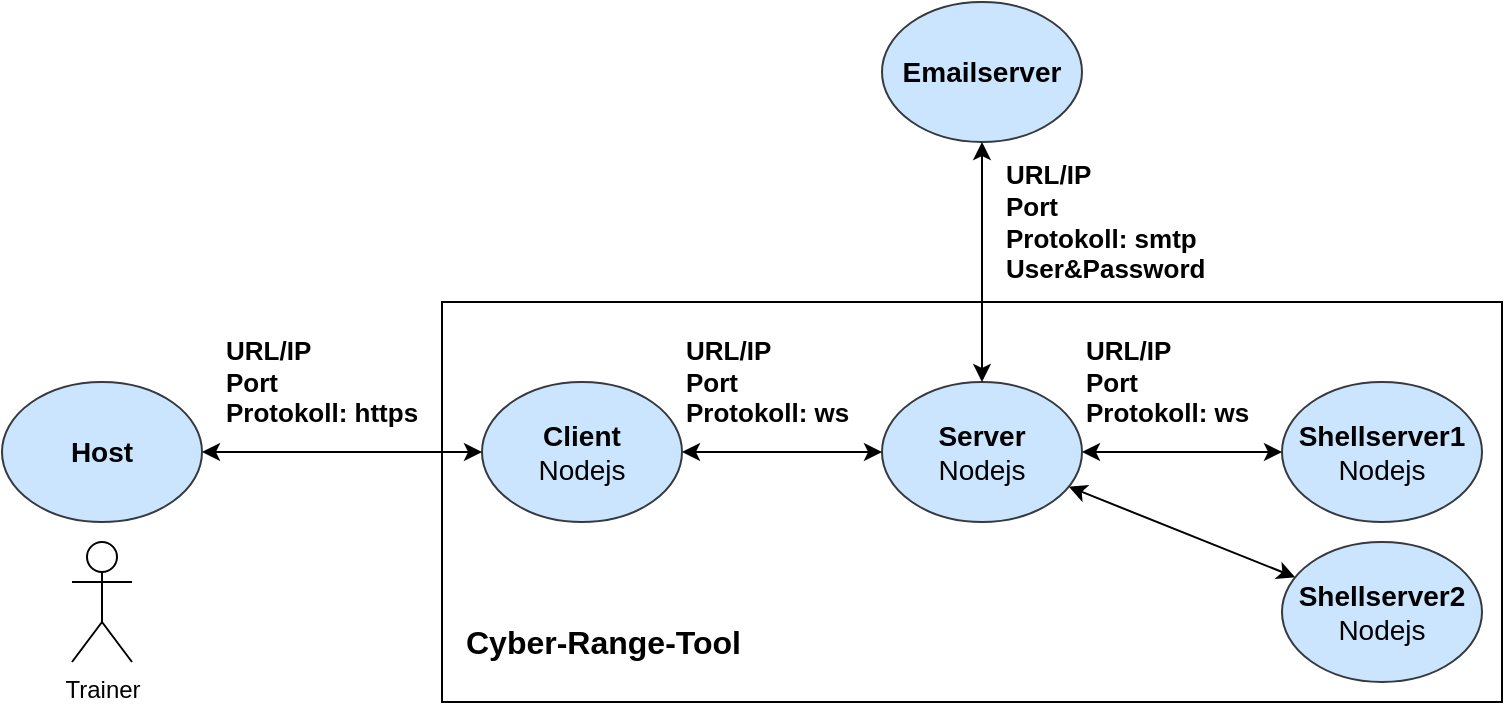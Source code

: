 <mxfile version="14.9.6" type="device"><diagram id="2QJbeIfYPrJ_KE-8LGee" name="Page-1"><mxGraphModel dx="1086" dy="816" grid="1" gridSize="10" guides="1" tooltips="1" connect="1" arrows="1" fold="1" page="1" pageScale="1" pageWidth="1169" pageHeight="1654" math="0" shadow="0"><root><mxCell id="0"/><mxCell id="1" parent="0"/><mxCell id="g5fNu_kYq-rNJAf_uYWs-2" value="Trainer" style="shape=umlActor;verticalLabelPosition=bottom;verticalAlign=top;html=1;outlineConnect=0;" parent="1" vertex="1"><mxGeometry x="215" y="360" width="30" height="60" as="geometry"/></mxCell><mxCell id="g5fNu_kYq-rNJAf_uYWs-3" value="&lt;b&gt;&lt;font style=&quot;font-size: 14px&quot;&gt;Host&lt;/font&gt;&lt;/b&gt;" style="ellipse;whiteSpace=wrap;html=1;fillColor=#cce5ff;strokeColor=#36393d;" parent="1" vertex="1"><mxGeometry x="180" y="280" width="100" height="70" as="geometry"/></mxCell><mxCell id="g5fNu_kYq-rNJAf_uYWs-5" value="" style="rounded=0;whiteSpace=wrap;html=1;" parent="1" vertex="1"><mxGeometry x="400" y="240" width="530" height="200" as="geometry"/></mxCell><mxCell id="g5fNu_kYq-rNJAf_uYWs-4" value="&lt;font style=&quot;font-size: 14px&quot;&gt;&lt;b&gt;Client&lt;/b&gt;&lt;br&gt;Nodejs&lt;br&gt;&lt;/font&gt;" style="ellipse;whiteSpace=wrap;html=1;fillColor=#cce5ff;strokeColor=#36393d;" parent="1" vertex="1"><mxGeometry x="420" y="280" width="100" height="70" as="geometry"/></mxCell><mxCell id="g5fNu_kYq-rNJAf_uYWs-6" value="&lt;b&gt;&lt;font style=&quot;font-size: 14px&quot;&gt;Server&lt;br&gt;&lt;/font&gt;&lt;/b&gt;&lt;span style=&quot;font-size: 14px&quot;&gt;Nodejs&lt;/span&gt;&lt;b&gt;&lt;font style=&quot;font-size: 14px&quot;&gt;&lt;br&gt;&lt;/font&gt;&lt;/b&gt;" style="ellipse;whiteSpace=wrap;html=1;fillColor=#cce5ff;strokeColor=#36393d;" parent="1" vertex="1"><mxGeometry x="620" y="280" width="100" height="70" as="geometry"/></mxCell><mxCell id="g5fNu_kYq-rNJAf_uYWs-7" value="&lt;b&gt;&lt;font style=&quot;font-size: 14px&quot;&gt;Shellserver1&lt;br&gt;&lt;/font&gt;&lt;/b&gt;&lt;span style=&quot;font-size: 14px&quot;&gt;Nodejs&lt;/span&gt;&lt;b&gt;&lt;font style=&quot;font-size: 14px&quot;&gt;&lt;br&gt;&lt;/font&gt;&lt;/b&gt;" style="ellipse;whiteSpace=wrap;html=1;fillColor=#cce5ff;strokeColor=#36393d;" parent="1" vertex="1"><mxGeometry x="820" y="280" width="100" height="70" as="geometry"/></mxCell><mxCell id="g5fNu_kYq-rNJAf_uYWs-8" value="&lt;b&gt;&lt;font style=&quot;font-size: 14px&quot;&gt;Shellserver2&lt;br&gt;&lt;/font&gt;&lt;/b&gt;&lt;span style=&quot;font-size: 14px&quot;&gt;Nodejs&lt;/span&gt;&lt;b&gt;&lt;font style=&quot;font-size: 14px&quot;&gt;&lt;br&gt;&lt;/font&gt;&lt;/b&gt;" style="ellipse;whiteSpace=wrap;html=1;fillColor=#cce5ff;strokeColor=#36393d;" parent="1" vertex="1"><mxGeometry x="820" y="360" width="100" height="70" as="geometry"/></mxCell><mxCell id="g5fNu_kYq-rNJAf_uYWs-9" value="" style="endArrow=classic;startArrow=classic;html=1;" parent="1" source="g5fNu_kYq-rNJAf_uYWs-3" target="g5fNu_kYq-rNJAf_uYWs-4" edge="1"><mxGeometry width="50" height="50" relative="1" as="geometry"><mxPoint x="690" y="570" as="sourcePoint"/><mxPoint x="740" y="520" as="targetPoint"/></mxGeometry></mxCell><mxCell id="g5fNu_kYq-rNJAf_uYWs-10" value="" style="endArrow=classic;startArrow=classic;html=1;" parent="1" source="g5fNu_kYq-rNJAf_uYWs-6" target="g5fNu_kYq-rNJAf_uYWs-4" edge="1"><mxGeometry width="50" height="50" relative="1" as="geometry"><mxPoint x="330" y="325" as="sourcePoint"/><mxPoint x="460" y="314" as="targetPoint"/></mxGeometry></mxCell><mxCell id="g5fNu_kYq-rNJAf_uYWs-11" value="" style="endArrow=classic;startArrow=classic;html=1;" parent="1" source="g5fNu_kYq-rNJAf_uYWs-6" target="g5fNu_kYq-rNJAf_uYWs-7" edge="1"><mxGeometry width="50" height="50" relative="1" as="geometry"><mxPoint x="600.055" y="321.499" as="sourcePoint"/><mxPoint x="539.932" y="323.335" as="targetPoint"/></mxGeometry></mxCell><mxCell id="g5fNu_kYq-rNJAf_uYWs-12" value="&lt;b&gt;&lt;font style=&quot;font-size: 14px&quot;&gt;Emailserver&lt;/font&gt;&lt;/b&gt;" style="ellipse;whiteSpace=wrap;html=1;fillColor=#cce5ff;strokeColor=#36393d;" parent="1" vertex="1"><mxGeometry x="620" y="90" width="100" height="70" as="geometry"/></mxCell><mxCell id="g5fNu_kYq-rNJAf_uYWs-13" value="" style="endArrow=classic;startArrow=classic;html=1;" parent="1" source="g5fNu_kYq-rNJAf_uYWs-6" target="g5fNu_kYq-rNJAf_uYWs-8" edge="1"><mxGeometry width="50" height="50" relative="1" as="geometry"><mxPoint x="719.945" y="321.499" as="sourcePoint"/><mxPoint x="780.068" y="323.335" as="targetPoint"/></mxGeometry></mxCell><mxCell id="g5fNu_kYq-rNJAf_uYWs-14" value="" style="endArrow=classic;startArrow=classic;html=1;" parent="1" source="g5fNu_kYq-rNJAf_uYWs-6" target="g5fNu_kYq-rNJAf_uYWs-12" edge="1"><mxGeometry width="50" height="50" relative="1" as="geometry"><mxPoint x="735.149" y="338.787" as="sourcePoint"/><mxPoint x="824.851" y="361.213" as="targetPoint"/></mxGeometry></mxCell><mxCell id="g5fNu_kYq-rNJAf_uYWs-15" value="&lt;span style=&quot;font-size: 13px&quot;&gt;&lt;b&gt;URL/IP&lt;br&gt;Port&lt;br&gt;Protokoll: https&lt;br&gt;&lt;/b&gt;&lt;/span&gt;" style="text;html=1;strokeColor=none;fillColor=none;align=left;verticalAlign=middle;whiteSpace=wrap;rounded=0;" parent="1" vertex="1"><mxGeometry x="290" y="250" width="110" height="60" as="geometry"/></mxCell><mxCell id="g5fNu_kYq-rNJAf_uYWs-16" value="&lt;span style=&quot;font-size: 13px&quot;&gt;&lt;b&gt;URL/IP&lt;br&gt;Port&lt;br&gt;Protokoll: ws&lt;br&gt;&lt;/b&gt;&lt;/span&gt;" style="text;html=1;strokeColor=none;fillColor=none;align=left;verticalAlign=middle;whiteSpace=wrap;rounded=0;" parent="1" vertex="1"><mxGeometry x="520" y="250" width="110" height="60" as="geometry"/></mxCell><mxCell id="g5fNu_kYq-rNJAf_uYWs-17" value="&lt;span style=&quot;font-size: 13px&quot;&gt;&lt;b&gt;URL/IP&lt;br&gt;Port&lt;br&gt;Protokoll: smtp&lt;br&gt;User&amp;amp;Password&lt;/b&gt;&lt;br&gt;&lt;/span&gt;" style="text;html=1;strokeColor=none;fillColor=none;align=left;verticalAlign=middle;whiteSpace=wrap;rounded=0;" parent="1" vertex="1"><mxGeometry x="680" y="170" width="110" height="60" as="geometry"/></mxCell><mxCell id="g5fNu_kYq-rNJAf_uYWs-18" value="&lt;span style=&quot;font-size: 13px&quot;&gt;&lt;b&gt;URL/IP&lt;br&gt;Port&lt;br&gt;Protokoll: ws&lt;br&gt;&lt;/b&gt;&lt;/span&gt;" style="text;html=1;strokeColor=none;fillColor=none;align=left;verticalAlign=middle;whiteSpace=wrap;rounded=0;" parent="1" vertex="1"><mxGeometry x="720" y="250" width="110" height="60" as="geometry"/></mxCell><mxCell id="oIsmvBQzSPhs6x1LcNb1-2" value="&lt;b&gt;&lt;font style=&quot;font-size: 16px&quot;&gt;Cyber-Range-Tool&lt;/font&gt;&lt;br&gt;&lt;/b&gt;" style="text;html=1;strokeColor=none;fillColor=none;align=left;verticalAlign=middle;whiteSpace=wrap;rounded=0;" vertex="1" parent="1"><mxGeometry x="410" y="390" width="145" height="40" as="geometry"/></mxCell></root></mxGraphModel></diagram></mxfile>